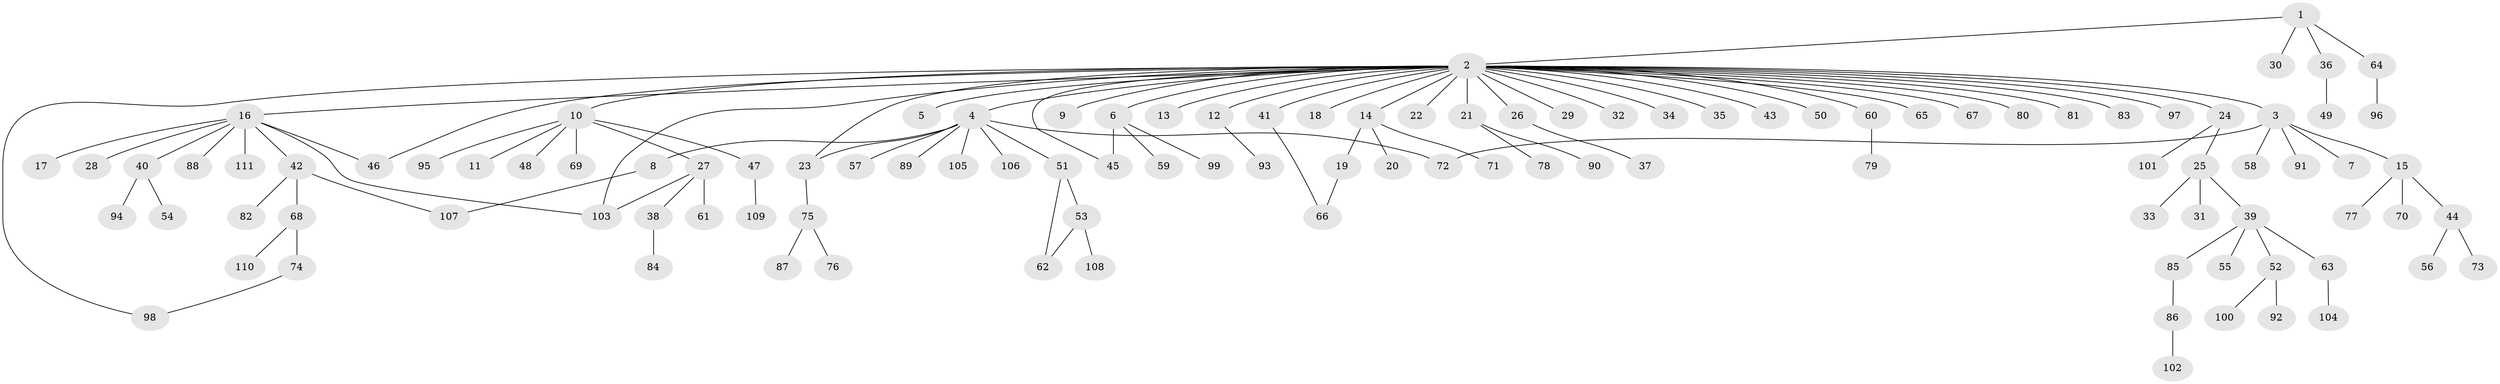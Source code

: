 // coarse degree distribution, {4: 0.03614457831325301, 32: 0.012048192771084338, 5: 0.024096385542168676, 8: 0.024096385542168676, 1: 0.6506024096385542, 3: 0.04819277108433735, 2: 0.18072289156626506, 6: 0.024096385542168676}
// Generated by graph-tools (version 1.1) at 2025/23/03/03/25 07:23:49]
// undirected, 111 vertices, 120 edges
graph export_dot {
graph [start="1"]
  node [color=gray90,style=filled];
  1;
  2;
  3;
  4;
  5;
  6;
  7;
  8;
  9;
  10;
  11;
  12;
  13;
  14;
  15;
  16;
  17;
  18;
  19;
  20;
  21;
  22;
  23;
  24;
  25;
  26;
  27;
  28;
  29;
  30;
  31;
  32;
  33;
  34;
  35;
  36;
  37;
  38;
  39;
  40;
  41;
  42;
  43;
  44;
  45;
  46;
  47;
  48;
  49;
  50;
  51;
  52;
  53;
  54;
  55;
  56;
  57;
  58;
  59;
  60;
  61;
  62;
  63;
  64;
  65;
  66;
  67;
  68;
  69;
  70;
  71;
  72;
  73;
  74;
  75;
  76;
  77;
  78;
  79;
  80;
  81;
  82;
  83;
  84;
  85;
  86;
  87;
  88;
  89;
  90;
  91;
  92;
  93;
  94;
  95;
  96;
  97;
  98;
  99;
  100;
  101;
  102;
  103;
  104;
  105;
  106;
  107;
  108;
  109;
  110;
  111;
  1 -- 2;
  1 -- 30;
  1 -- 36;
  1 -- 64;
  2 -- 3;
  2 -- 4;
  2 -- 5;
  2 -- 6;
  2 -- 9;
  2 -- 10;
  2 -- 12;
  2 -- 13;
  2 -- 14;
  2 -- 16;
  2 -- 18;
  2 -- 21;
  2 -- 22;
  2 -- 23;
  2 -- 24;
  2 -- 26;
  2 -- 29;
  2 -- 32;
  2 -- 34;
  2 -- 35;
  2 -- 41;
  2 -- 43;
  2 -- 45;
  2 -- 46;
  2 -- 50;
  2 -- 60;
  2 -- 65;
  2 -- 67;
  2 -- 80;
  2 -- 81;
  2 -- 83;
  2 -- 97;
  2 -- 98;
  2 -- 103;
  3 -- 7;
  3 -- 15;
  3 -- 58;
  3 -- 72;
  3 -- 91;
  4 -- 8;
  4 -- 23;
  4 -- 51;
  4 -- 57;
  4 -- 72;
  4 -- 89;
  4 -- 105;
  4 -- 106;
  6 -- 45;
  6 -- 59;
  6 -- 99;
  8 -- 107;
  10 -- 11;
  10 -- 27;
  10 -- 47;
  10 -- 48;
  10 -- 69;
  10 -- 95;
  12 -- 93;
  14 -- 19;
  14 -- 20;
  14 -- 71;
  15 -- 44;
  15 -- 70;
  15 -- 77;
  16 -- 17;
  16 -- 28;
  16 -- 40;
  16 -- 42;
  16 -- 46;
  16 -- 88;
  16 -- 103;
  16 -- 111;
  19 -- 66;
  21 -- 78;
  21 -- 90;
  23 -- 75;
  24 -- 25;
  24 -- 101;
  25 -- 31;
  25 -- 33;
  25 -- 39;
  26 -- 37;
  27 -- 38;
  27 -- 61;
  27 -- 103;
  36 -- 49;
  38 -- 84;
  39 -- 52;
  39 -- 55;
  39 -- 63;
  39 -- 85;
  40 -- 54;
  40 -- 94;
  41 -- 66;
  42 -- 68;
  42 -- 82;
  42 -- 107;
  44 -- 56;
  44 -- 73;
  47 -- 109;
  51 -- 53;
  51 -- 62;
  52 -- 92;
  52 -- 100;
  53 -- 62;
  53 -- 108;
  60 -- 79;
  63 -- 104;
  64 -- 96;
  68 -- 74;
  68 -- 110;
  74 -- 98;
  75 -- 76;
  75 -- 87;
  85 -- 86;
  86 -- 102;
}
